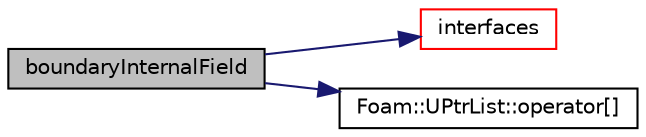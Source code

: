 digraph "boundaryInternalField"
{
  bgcolor="transparent";
  edge [fontname="Helvetica",fontsize="10",labelfontname="Helvetica",labelfontsize="10"];
  node [fontname="Helvetica",fontsize="10",shape=record];
  rankdir="LR";
  Node973 [label="boundaryInternalField",height=0.2,width=0.4,color="black", fillcolor="grey75", style="filled", fontcolor="black"];
  Node973 -> Node974 [color="midnightblue",fontsize="10",style="solid",fontname="Helvetica"];
  Node974 [label="interfaces",height=0.2,width=0.4,color="red",URL="$a27621.html#a6c015f4f39c9d97026d8e07936069bab",tooltip="Return a list of pointers for each patch field with only those. "];
  Node973 -> Node1037 [color="midnightblue",fontsize="10",style="solid",fontname="Helvetica"];
  Node1037 [label="Foam::UPtrList::operator[]",height=0.2,width=0.4,color="black",URL="$a27101.html#a92eab3a97cd59afdf63a26b0a90642a9",tooltip="Return element const reference. "];
}
